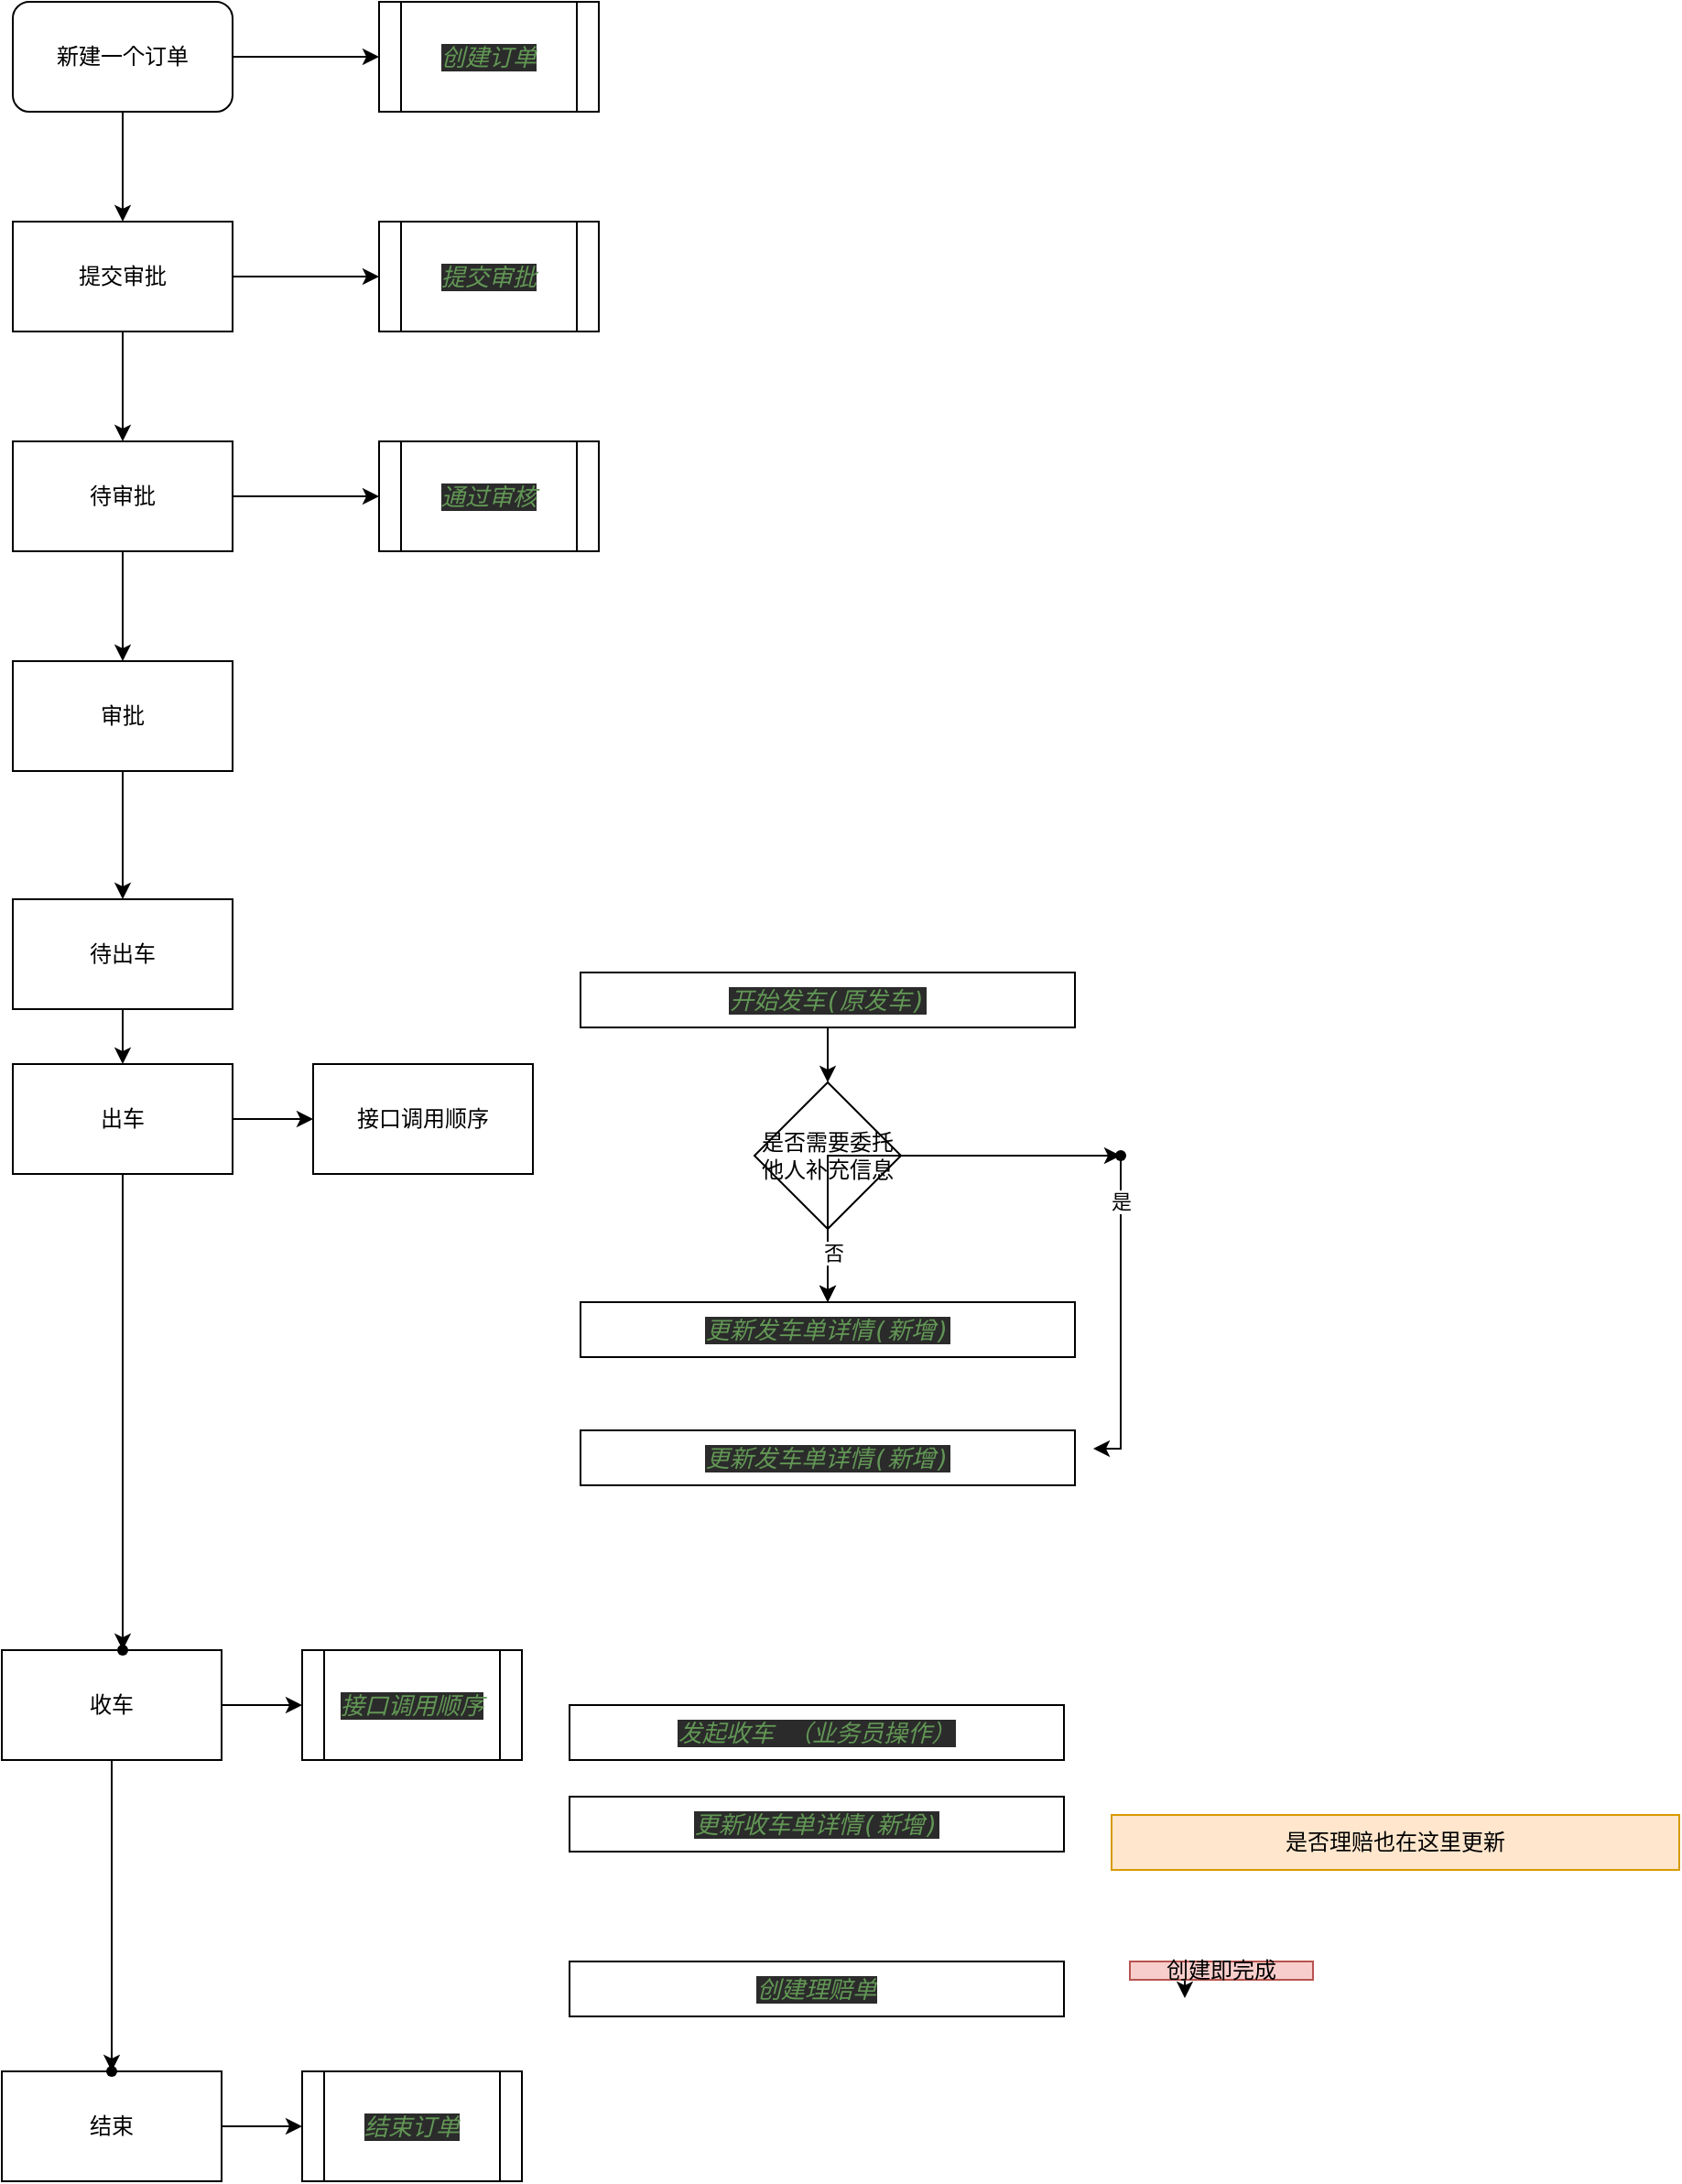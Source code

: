 <mxfile version="14.6.6" type="github">
  <diagram id="xY8YBow3k-NtbkBc99oK" name="Page-1">
    <mxGraphModel dx="946" dy="517" grid="1" gridSize="10" guides="1" tooltips="1" connect="1" arrows="1" fold="1" page="1" pageScale="1" pageWidth="827" pageHeight="1169" math="0" shadow="0">
      <root>
        <mxCell id="0" />
        <mxCell id="1" parent="0" />
        <mxCell id="ZrpwqUqZg5MJZn8UdTjy-16" value="" style="edgeStyle=orthogonalEdgeStyle;rounded=0;orthogonalLoop=1;jettySize=auto;html=1;" parent="1" source="ZrpwqUqZg5MJZn8UdTjy-1" target="ZrpwqUqZg5MJZn8UdTjy-15" edge="1">
          <mxGeometry relative="1" as="geometry" />
        </mxCell>
        <mxCell id="ZrpwqUqZg5MJZn8UdTjy-20" value="" style="edgeStyle=orthogonalEdgeStyle;rounded=0;orthogonalLoop=1;jettySize=auto;html=1;" parent="1" source="ZrpwqUqZg5MJZn8UdTjy-1" target="ZrpwqUqZg5MJZn8UdTjy-17" edge="1">
          <mxGeometry relative="1" as="geometry" />
        </mxCell>
        <mxCell id="ZrpwqUqZg5MJZn8UdTjy-1" value="新建一个订单" style="rounded=1;whiteSpace=wrap;html=1;" parent="1" vertex="1">
          <mxGeometry x="130" y="50" width="120" height="60" as="geometry" />
        </mxCell>
        <mxCell id="ZrpwqUqZg5MJZn8UdTjy-22" value="" style="edgeStyle=orthogonalEdgeStyle;rounded=0;orthogonalLoop=1;jettySize=auto;html=1;" parent="1" source="ZrpwqUqZg5MJZn8UdTjy-2" target="ZrpwqUqZg5MJZn8UdTjy-21" edge="1">
          <mxGeometry relative="1" as="geometry" />
        </mxCell>
        <mxCell id="Eim5sVJD0RX6e3gbMoZE-9" value="" style="edgeStyle=orthogonalEdgeStyle;rounded=0;orthogonalLoop=1;jettySize=auto;html=1;" edge="1" parent="1" source="ZrpwqUqZg5MJZn8UdTjy-2" target="ZrpwqUqZg5MJZn8UdTjy-3">
          <mxGeometry relative="1" as="geometry" />
        </mxCell>
        <mxCell id="ZrpwqUqZg5MJZn8UdTjy-2" value="待审批" style="rounded=0;whiteSpace=wrap;html=1;" parent="1" vertex="1">
          <mxGeometry x="130" y="290" width="120" height="60" as="geometry" />
        </mxCell>
        <mxCell id="Eim5sVJD0RX6e3gbMoZE-8" value="" style="edgeStyle=orthogonalEdgeStyle;rounded=0;orthogonalLoop=1;jettySize=auto;html=1;" edge="1" parent="1" source="ZrpwqUqZg5MJZn8UdTjy-3" target="ZrpwqUqZg5MJZn8UdTjy-4">
          <mxGeometry relative="1" as="geometry" />
        </mxCell>
        <mxCell id="ZrpwqUqZg5MJZn8UdTjy-3" value="审批" style="rounded=0;whiteSpace=wrap;html=1;" parent="1" vertex="1">
          <mxGeometry x="130" y="410" width="120" height="60" as="geometry" />
        </mxCell>
        <mxCell id="Eim5sVJD0RX6e3gbMoZE-7" value="" style="edgeStyle=orthogonalEdgeStyle;rounded=0;orthogonalLoop=1;jettySize=auto;html=1;" edge="1" parent="1" source="ZrpwqUqZg5MJZn8UdTjy-4" target="ZrpwqUqZg5MJZn8UdTjy-5">
          <mxGeometry relative="1" as="geometry" />
        </mxCell>
        <mxCell id="ZrpwqUqZg5MJZn8UdTjy-4" value="待出车" style="rounded=0;whiteSpace=wrap;html=1;" parent="1" vertex="1">
          <mxGeometry x="130" y="540" width="120" height="60" as="geometry" />
        </mxCell>
        <mxCell id="ZrpwqUqZg5MJZn8UdTjy-11" value="" style="edgeStyle=orthogonalEdgeStyle;rounded=0;orthogonalLoop=1;jettySize=auto;html=1;" parent="1" source="ZrpwqUqZg5MJZn8UdTjy-5" target="ZrpwqUqZg5MJZn8UdTjy-10" edge="1">
          <mxGeometry relative="1" as="geometry" />
        </mxCell>
        <mxCell id="Eim5sVJD0RX6e3gbMoZE-6" value="" style="edgeStyle=orthogonalEdgeStyle;rounded=0;orthogonalLoop=1;jettySize=auto;html=1;" edge="1" parent="1" source="ZrpwqUqZg5MJZn8UdTjy-5" target="Eim5sVJD0RX6e3gbMoZE-5">
          <mxGeometry relative="1" as="geometry" />
        </mxCell>
        <mxCell id="ZrpwqUqZg5MJZn8UdTjy-5" value="出车" style="rounded=0;whiteSpace=wrap;html=1;" parent="1" vertex="1">
          <mxGeometry x="130" y="630" width="120" height="60" as="geometry" />
        </mxCell>
        <mxCell id="Eim5sVJD0RX6e3gbMoZE-2" value="" style="edgeStyle=orthogonalEdgeStyle;rounded=0;orthogonalLoop=1;jettySize=auto;html=1;" edge="1" parent="1" source="ZrpwqUqZg5MJZn8UdTjy-6" target="Eim5sVJD0RX6e3gbMoZE-1">
          <mxGeometry relative="1" as="geometry" />
        </mxCell>
        <mxCell id="Eim5sVJD0RX6e3gbMoZE-10" value="" style="edgeStyle=orthogonalEdgeStyle;rounded=0;orthogonalLoop=1;jettySize=auto;html=1;" edge="1" parent="1" source="ZrpwqUqZg5MJZn8UdTjy-6" target="ZrpwqUqZg5MJZn8UdTjy-24">
          <mxGeometry relative="1" as="geometry" />
        </mxCell>
        <mxCell id="ZrpwqUqZg5MJZn8UdTjy-6" value="收车" style="rounded=0;whiteSpace=wrap;html=1;" parent="1" vertex="1">
          <mxGeometry x="124" y="950" width="120" height="60" as="geometry" />
        </mxCell>
        <mxCell id="Eim5sVJD0RX6e3gbMoZE-11" value="" style="edgeStyle=orthogonalEdgeStyle;rounded=0;orthogonalLoop=1;jettySize=auto;html=1;" edge="1" parent="1" source="ZrpwqUqZg5MJZn8UdTjy-7" target="ZrpwqUqZg5MJZn8UdTjy-41">
          <mxGeometry relative="1" as="geometry" />
        </mxCell>
        <mxCell id="ZrpwqUqZg5MJZn8UdTjy-7" value="结束" style="rounded=0;whiteSpace=wrap;html=1;" parent="1" vertex="1">
          <mxGeometry x="124" y="1180" width="120" height="60" as="geometry" />
        </mxCell>
        <mxCell id="ZrpwqUqZg5MJZn8UdTjy-10" value="接口调用顺序" style="rounded=0;whiteSpace=wrap;html=1;" parent="1" vertex="1">
          <mxGeometry x="294" y="630" width="120" height="60" as="geometry" />
        </mxCell>
        <mxCell id="ZrpwqUqZg5MJZn8UdTjy-39" value="" style="edgeStyle=orthogonalEdgeStyle;rounded=0;orthogonalLoop=1;jettySize=auto;html=1;" parent="1" source="ZrpwqUqZg5MJZn8UdTjy-12" target="ZrpwqUqZg5MJZn8UdTjy-29" edge="1">
          <mxGeometry relative="1" as="geometry" />
        </mxCell>
        <mxCell id="ZrpwqUqZg5MJZn8UdTjy-12" value="&lt;pre style=&quot;background-color: #2b2b2b ; color: #a9b7c6 ; font-family: &amp;#34;jetbrains mono&amp;#34; , monospace ; font-size: 9.8pt&quot;&gt;&lt;span style=&quot;color: #629755 ; font-style: italic&quot;&gt;开始发车(原发车)&lt;/span&gt;&lt;/pre&gt;" style="rounded=0;whiteSpace=wrap;html=1;" parent="1" vertex="1">
          <mxGeometry x="440" y="580" width="270" height="30" as="geometry" />
        </mxCell>
        <mxCell id="ZrpwqUqZg5MJZn8UdTjy-14" value="&lt;pre style=&quot;background-color: #2b2b2b ; color: #a9b7c6 ; font-family: &amp;#34;jetbrains mono&amp;#34; , monospace ; font-size: 9.8pt&quot;&gt;&lt;span style=&quot;color: #629755 ; font-style: italic&quot;&gt;更新发车单详情(新增)&lt;/span&gt;&lt;/pre&gt;" style="rounded=0;whiteSpace=wrap;html=1;" parent="1" vertex="1">
          <mxGeometry x="440" y="830" width="270" height="30" as="geometry" />
        </mxCell>
        <mxCell id="ZrpwqUqZg5MJZn8UdTjy-15" value="&lt;pre style=&quot;background-color: #2b2b2b ; color: #a9b7c6 ; font-family: &amp;#34;jetbrains mono&amp;#34; , monospace ; font-size: 9.8pt&quot;&gt;&lt;pre style=&quot;font-family: &amp;#34;jetbrains mono&amp;#34; , monospace ; font-size: 9.8pt&quot;&gt;&lt;span style=&quot;color: #629755 ; font-style: italic&quot;&gt;创建订单&lt;/span&gt;&lt;/pre&gt;&lt;/pre&gt;" style="shape=process;whiteSpace=wrap;html=1;backgroundOutline=1;" parent="1" vertex="1">
          <mxGeometry x="330" y="50" width="120" height="60" as="geometry" />
        </mxCell>
        <mxCell id="ZrpwqUqZg5MJZn8UdTjy-19" value="" style="edgeStyle=orthogonalEdgeStyle;rounded=0;orthogonalLoop=1;jettySize=auto;html=1;" parent="1" source="ZrpwqUqZg5MJZn8UdTjy-17" target="ZrpwqUqZg5MJZn8UdTjy-18" edge="1">
          <mxGeometry relative="1" as="geometry" />
        </mxCell>
        <mxCell id="ZrpwqUqZg5MJZn8UdTjy-23" value="" style="edgeStyle=orthogonalEdgeStyle;rounded=0;orthogonalLoop=1;jettySize=auto;html=1;" parent="1" source="ZrpwqUqZg5MJZn8UdTjy-17" target="ZrpwqUqZg5MJZn8UdTjy-2" edge="1">
          <mxGeometry relative="1" as="geometry" />
        </mxCell>
        <mxCell id="ZrpwqUqZg5MJZn8UdTjy-17" value="提交审批" style="rounded=0;whiteSpace=wrap;html=1;" parent="1" vertex="1">
          <mxGeometry x="130" y="170" width="120" height="60" as="geometry" />
        </mxCell>
        <mxCell id="ZrpwqUqZg5MJZn8UdTjy-18" value="&lt;pre style=&quot;background-color: #2b2b2b ; color: #a9b7c6 ; font-family: &amp;#34;jetbrains mono&amp;#34; , monospace ; font-size: 9.8pt&quot;&gt;&lt;pre style=&quot;font-family: &amp;#34;jetbrains mono&amp;#34; , monospace ; font-size: 9.8pt&quot;&gt;&lt;pre style=&quot;font-family: &amp;#34;jetbrains mono&amp;#34; , monospace ; font-size: 9.8pt&quot;&gt;&lt;span style=&quot;color: #629755 ; font-style: italic&quot;&gt;提交审批&lt;/span&gt;&lt;/pre&gt;&lt;/pre&gt;&lt;/pre&gt;" style="shape=process;whiteSpace=wrap;html=1;backgroundOutline=1;" parent="1" vertex="1">
          <mxGeometry x="330" y="170" width="120" height="60" as="geometry" />
        </mxCell>
        <mxCell id="ZrpwqUqZg5MJZn8UdTjy-21" value="&lt;pre style=&quot;background-color: #2b2b2b ; color: #a9b7c6 ; font-family: &amp;#34;jetbrains mono&amp;#34; , monospace ; font-size: 9.8pt&quot;&gt;&lt;pre style=&quot;font-family: &amp;#34;jetbrains mono&amp;#34; , monospace ; font-size: 9.8pt&quot;&gt;&lt;pre style=&quot;font-family: &amp;#34;jetbrains mono&amp;#34; , monospace ; font-size: 9.8pt&quot;&gt;&lt;pre style=&quot;font-family: &amp;#34;jetbrains mono&amp;#34; , monospace ; font-size: 9.8pt&quot;&gt;&lt;span style=&quot;color: #629755 ; font-style: italic&quot;&gt;通过审核&lt;/span&gt;&lt;/pre&gt;&lt;/pre&gt;&lt;/pre&gt;&lt;/pre&gt;" style="shape=process;whiteSpace=wrap;html=1;backgroundOutline=1;" parent="1" vertex="1">
          <mxGeometry x="330" y="290" width="120" height="60" as="geometry" />
        </mxCell>
        <mxCell id="ZrpwqUqZg5MJZn8UdTjy-24" value="&lt;pre style=&quot;background-color: #2b2b2b ; color: #a9b7c6 ; font-family: &amp;#34;jetbrains mono&amp;#34; , monospace ; font-size: 9.8pt&quot;&gt;&lt;pre style=&quot;font-family: &amp;#34;jetbrains mono&amp;#34; , monospace ; font-size: 9.8pt&quot;&gt;&lt;pre style=&quot;font-family: &amp;#34;jetbrains mono&amp;#34; , monospace ; font-size: 9.8pt&quot;&gt;&lt;pre style=&quot;font-family: &amp;#34;jetbrains mono&amp;#34; , monospace ; font-size: 9.8pt&quot;&gt;&lt;span style=&quot;color: #629755 ; font-style: italic&quot;&gt;接口调用顺序&lt;/span&gt;&lt;/pre&gt;&lt;/pre&gt;&lt;/pre&gt;&lt;/pre&gt;" style="shape=process;whiteSpace=wrap;html=1;backgroundOutline=1;" parent="1" vertex="1">
          <mxGeometry x="288" y="950" width="120" height="60" as="geometry" />
        </mxCell>
        <mxCell id="ZrpwqUqZg5MJZn8UdTjy-25" value="&lt;pre style=&quot;background-color: #2b2b2b ; color: #a9b7c6 ; font-family: &amp;#34;jetbrains mono&amp;#34; , monospace ; font-size: 9.8pt&quot;&gt;&lt;pre style=&quot;font-family: &amp;#34;jetbrains mono&amp;#34; , monospace ; font-size: 9.8pt&quot;&gt;&lt;span style=&quot;color: #629755 ; font-style: italic&quot;&gt;发起收车 （业务员操作）&lt;/span&gt;&lt;/pre&gt;&lt;/pre&gt;" style="rounded=0;whiteSpace=wrap;html=1;" parent="1" vertex="1">
          <mxGeometry x="434" y="980" width="270" height="30" as="geometry" />
        </mxCell>
        <mxCell id="ZrpwqUqZg5MJZn8UdTjy-26" value="&lt;pre style=&quot;background-color: #2b2b2b ; color: #a9b7c6 ; font-family: &amp;#34;jetbrains mono&amp;#34; , monospace ; font-size: 9.8pt&quot;&gt;&lt;span style=&quot;color: #629755 ; font-style: italic&quot;&gt;更新收车单详情(新增)&lt;/span&gt;&lt;/pre&gt;" style="rounded=0;whiteSpace=wrap;html=1;" parent="1" vertex="1">
          <mxGeometry x="434" y="1030" width="270" height="30" as="geometry" />
        </mxCell>
        <mxCell id="ZrpwqUqZg5MJZn8UdTjy-28" value="&lt;pre style=&quot;background-color: #2b2b2b ; color: #a9b7c6 ; font-family: &amp;#34;jetbrains mono&amp;#34; , monospace ; font-size: 9.8pt&quot;&gt;&lt;pre style=&quot;font-family: &amp;#34;jetbrains mono&amp;#34; , monospace ; font-size: 9.8pt&quot;&gt;&lt;span style=&quot;color: #629755 ; font-style: italic&quot;&gt;创建理赔单&lt;/span&gt;&lt;/pre&gt;&lt;/pre&gt;" style="rounded=0;whiteSpace=wrap;html=1;" parent="1" vertex="1">
          <mxGeometry x="434" y="1120" width="270" height="30" as="geometry" />
        </mxCell>
        <mxCell id="ZrpwqUqZg5MJZn8UdTjy-31" value="" style="edgeStyle=orthogonalEdgeStyle;rounded=0;orthogonalLoop=1;jettySize=auto;html=1;" parent="1" source="ZrpwqUqZg5MJZn8UdTjy-29" target="ZrpwqUqZg5MJZn8UdTjy-30" edge="1">
          <mxGeometry relative="1" as="geometry" />
        </mxCell>
        <mxCell id="ZrpwqUqZg5MJZn8UdTjy-33" value="" style="edgeStyle=orthogonalEdgeStyle;rounded=0;orthogonalLoop=1;jettySize=auto;html=1;" parent="1" source="ZrpwqUqZg5MJZn8UdTjy-29" target="ZrpwqUqZg5MJZn8UdTjy-32" edge="1">
          <mxGeometry relative="1" as="geometry" />
        </mxCell>
        <mxCell id="ZrpwqUqZg5MJZn8UdTjy-29" value="是否需要委托他人补充信息" style="rhombus;whiteSpace=wrap;html=1;" parent="1" vertex="1">
          <mxGeometry x="535" y="640" width="80" height="80" as="geometry" />
        </mxCell>
        <mxCell id="ZrpwqUqZg5MJZn8UdTjy-30" value="&lt;pre style=&quot;background-color: #2b2b2b ; color: #a9b7c6 ; font-family: &amp;#34;jetbrains mono&amp;#34; , monospace ; font-size: 9.8pt&quot;&gt;&lt;span style=&quot;color: #629755 ; font-style: italic&quot;&gt;更新发车单详情(新增)&lt;/span&gt;&lt;/pre&gt;" style="rounded=0;whiteSpace=wrap;html=1;" parent="1" vertex="1">
          <mxGeometry x="440" y="760" width="270" height="30" as="geometry" />
        </mxCell>
        <mxCell id="ZrpwqUqZg5MJZn8UdTjy-34" value="" style="edgeStyle=orthogonalEdgeStyle;rounded=0;orthogonalLoop=1;jettySize=auto;html=1;" parent="1" source="ZrpwqUqZg5MJZn8UdTjy-32" target="ZrpwqUqZg5MJZn8UdTjy-30" edge="1">
          <mxGeometry relative="1" as="geometry" />
        </mxCell>
        <mxCell id="ZrpwqUqZg5MJZn8UdTjy-36" value="否" style="edgeLabel;html=1;align=center;verticalAlign=middle;resizable=0;points=[];" parent="ZrpwqUqZg5MJZn8UdTjy-34" vertex="1" connectable="0">
          <mxGeometry x="0.775" y="3" relative="1" as="geometry">
            <mxPoint as="offset" />
          </mxGeometry>
        </mxCell>
        <mxCell id="ZrpwqUqZg5MJZn8UdTjy-35" value="" style="edgeStyle=orthogonalEdgeStyle;rounded=0;orthogonalLoop=1;jettySize=auto;html=1;" parent="1" source="ZrpwqUqZg5MJZn8UdTjy-32" edge="1">
          <mxGeometry relative="1" as="geometry">
            <mxPoint x="720" y="840" as="targetPoint" />
            <Array as="points">
              <mxPoint x="735" y="840" />
            </Array>
          </mxGeometry>
        </mxCell>
        <mxCell id="ZrpwqUqZg5MJZn8UdTjy-37" value="是" style="edgeLabel;html=1;align=center;verticalAlign=middle;resizable=0;points=[];" parent="ZrpwqUqZg5MJZn8UdTjy-35" vertex="1" connectable="0">
          <mxGeometry x="-0.714" relative="1" as="geometry">
            <mxPoint as="offset" />
          </mxGeometry>
        </mxCell>
        <mxCell id="ZrpwqUqZg5MJZn8UdTjy-32" value="" style="shape=waypoint;size=6;pointerEvents=1;points=[];fillColor=#ffffff;resizable=0;rotatable=0;perimeter=centerPerimeter;snapToPoint=1;" parent="1" vertex="1">
          <mxGeometry x="715" y="660" width="40" height="40" as="geometry" />
        </mxCell>
        <mxCell id="ZrpwqUqZg5MJZn8UdTjy-41" value="&lt;pre style=&quot;background-color: rgb(43 , 43 , 43) ; font-family: &amp;#34;jetbrains mono&amp;#34; , monospace ; font-size: 9.8pt&quot;&gt;&lt;pre style=&quot;font-family: &amp;#34;jetbrains mono&amp;#34; , monospace ; font-size: 9.8pt&quot;&gt;&lt;pre style=&quot;font-family: &amp;#34;jetbrains mono&amp;#34; , monospace ; font-size: 9.8pt&quot;&gt;&lt;pre style=&quot;font-family: &amp;#34;jetbrains mono&amp;#34; , monospace ; font-size: 9.8pt&quot;&gt;&lt;font color=&quot;#629755&quot;&gt;&lt;i&gt;结束订单&lt;/i&gt;&lt;/font&gt;&lt;/pre&gt;&lt;/pre&gt;&lt;/pre&gt;&lt;/pre&gt;" style="shape=process;whiteSpace=wrap;html=1;backgroundOutline=1;" parent="1" vertex="1">
          <mxGeometry x="288" y="1180" width="120" height="60" as="geometry" />
        </mxCell>
        <mxCell id="ZrpwqUqZg5MJZn8UdTjy-42" value="是否理赔也在这里更新" style="text;html=1;strokeColor=#d79b00;fillColor=#ffe6cc;align=center;verticalAlign=middle;whiteSpace=wrap;rounded=0;" parent="1" vertex="1">
          <mxGeometry x="730" y="1040" width="310" height="30" as="geometry" />
        </mxCell>
        <mxCell id="Eim5sVJD0RX6e3gbMoZE-4" style="edgeStyle=orthogonalEdgeStyle;rounded=0;orthogonalLoop=1;jettySize=auto;html=1;exitX=0.5;exitY=1;exitDx=0;exitDy=0;" edge="1" parent="1" source="ZrpwqUqZg5MJZn8UdTjy-44">
          <mxGeometry relative="1" as="geometry">
            <mxPoint x="770" y="1140" as="targetPoint" />
          </mxGeometry>
        </mxCell>
        <mxCell id="ZrpwqUqZg5MJZn8UdTjy-44" value="创建即完成" style="text;html=1;strokeColor=#b85450;fillColor=#f8cecc;align=center;verticalAlign=middle;whiteSpace=wrap;rounded=0;" parent="1" vertex="1">
          <mxGeometry x="740" y="1120" width="100" height="10" as="geometry" />
        </mxCell>
        <mxCell id="Eim5sVJD0RX6e3gbMoZE-1" value="" style="shape=waypoint;size=6;pointerEvents=1;points=[];fillColor=#ffffff;resizable=0;rotatable=0;perimeter=centerPerimeter;snapToPoint=1;rounded=0;" vertex="1" parent="1">
          <mxGeometry x="164" y="1160" width="40" height="40" as="geometry" />
        </mxCell>
        <mxCell id="Eim5sVJD0RX6e3gbMoZE-5" value="" style="shape=waypoint;size=6;pointerEvents=1;points=[];fillColor=#ffffff;resizable=0;rotatable=0;perimeter=centerPerimeter;snapToPoint=1;rounded=0;" vertex="1" parent="1">
          <mxGeometry x="170" y="930" width="40" height="40" as="geometry" />
        </mxCell>
      </root>
    </mxGraphModel>
  </diagram>
</mxfile>
